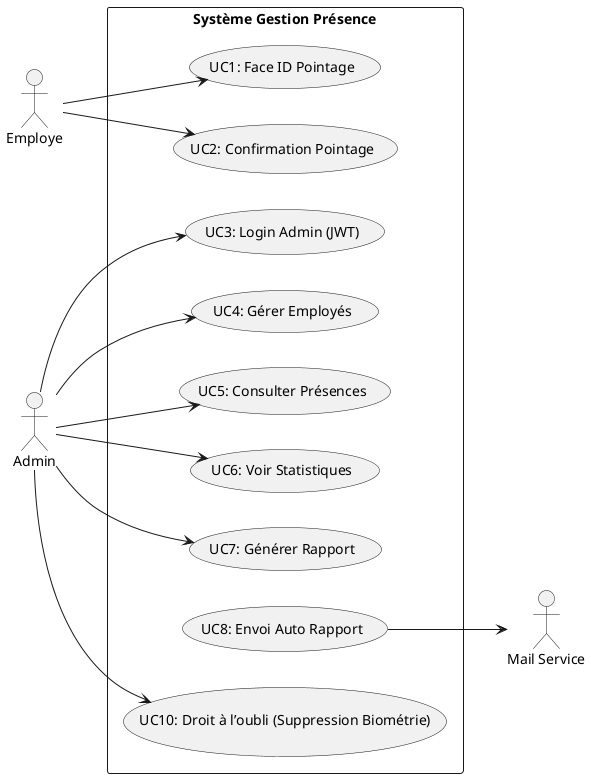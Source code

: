 @startuml
left to right direction
actor Employe as E
actor Admin as A
actor "Mail Service" as M
rectangle "Système Gestion Présence" {
  usecase "UC1: Face ID Pointage" as UC1
  usecase "UC2: Confirmation Pointage" as UC2
  usecase "UC3: Login Admin (JWT)" as UC3
  usecase "UC4: Gérer Employés" as UC4
  usecase "UC5: Consulter Présences" as UC5
  usecase "UC6: Voir Statistiques" as UC6
  usecase "UC7: Générer Rapport" as UC7
  usecase "UC8: Envoi Auto Rapport" as UC8
  usecase "UC10: Droit à l’oubli (Suppression Biométrie)" as UC10
}
E --> UC1
E --> UC2
A --> UC3
A --> UC4
A --> UC5
A --> UC6
A --> UC7
UC8 --> M
A --> UC10
@enduml
